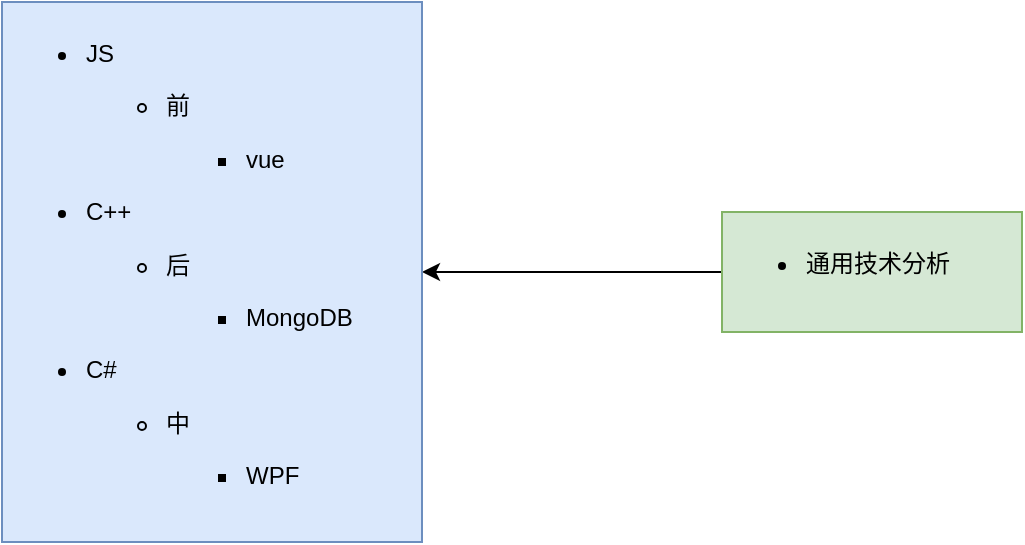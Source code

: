 <mxfile version="21.8.0" type="github">
  <diagram name="Page-1" id="9361dd3d-8414-5efd-6122-117bd74ce7a7">
    <mxGraphModel dx="1434" dy="390" grid="1" gridSize="10" guides="1" tooltips="1" connect="1" arrows="1" fold="1" page="0" pageScale="1.5" pageWidth="826" pageHeight="1169" background="none" math="0" shadow="0">
      <root>
        <mxCell id="0" />
        <mxCell id="1" parent="0" />
        <mxCell id="NRJYzJh9W-qD-QR4dwNu-91" style="edgeStyle=orthogonalEdgeStyle;rounded=0;orthogonalLoop=1;jettySize=auto;html=1;" edge="1" parent="1" source="NRJYzJh9W-qD-QR4dwNu-89" target="NRJYzJh9W-qD-QR4dwNu-90">
          <mxGeometry relative="1" as="geometry" />
        </mxCell>
        <mxCell id="NRJYzJh9W-qD-QR4dwNu-89" value="&lt;div&gt;&lt;ul&gt;&lt;li&gt;&lt;p&gt;通用技术分析&lt;/p&gt;&lt;/li&gt;&lt;/ul&gt;&lt;/div&gt;" style="text;whiteSpace=wrap;html=1;fillColor=#d5e8d4;strokeColor=#82b366;" vertex="1" parent="1">
          <mxGeometry x="630" y="695" width="150" height="60" as="geometry" />
        </mxCell>
        <mxCell id="NRJYzJh9W-qD-QR4dwNu-90" value="&lt;div&gt;&lt;ul&gt;&lt;li&gt;&lt;p&gt;JS&lt;/p&gt;&lt;ul&gt;&lt;li&gt;&lt;p&gt;前&lt;/p&gt;&lt;ul&gt;&lt;li&gt;&lt;p&gt;vue&lt;/p&gt;&lt;/li&gt;&lt;/ul&gt;&lt;/li&gt;&lt;/ul&gt;&lt;/li&gt;&lt;li&gt;&lt;p&gt;C++&lt;/p&gt;&lt;ul&gt;&lt;li&gt;&lt;p&gt;后&lt;/p&gt;&lt;ul&gt;&lt;li&gt;&lt;p&gt;MongoDB&lt;/p&gt;&lt;/li&gt;&lt;/ul&gt;&lt;/li&gt;&lt;/ul&gt;&lt;/li&gt;&lt;li&gt;&lt;p&gt;C#&lt;/p&gt;&lt;ul&gt;&lt;li&gt;&lt;p&gt;中&lt;/p&gt;&lt;ul&gt;&lt;li&gt;&lt;p&gt;WPF&lt;/p&gt;&lt;/li&gt;&lt;/ul&gt;&lt;/li&gt;&lt;/ul&gt;&lt;/li&gt;&lt;/ul&gt;&lt;/div&gt;" style="text;whiteSpace=wrap;html=1;fillColor=#dae8fc;strokeColor=#6c8ebf;" vertex="1" parent="1">
          <mxGeometry x="270" y="590" width="210" height="270" as="geometry" />
        </mxCell>
      </root>
    </mxGraphModel>
  </diagram>
</mxfile>
